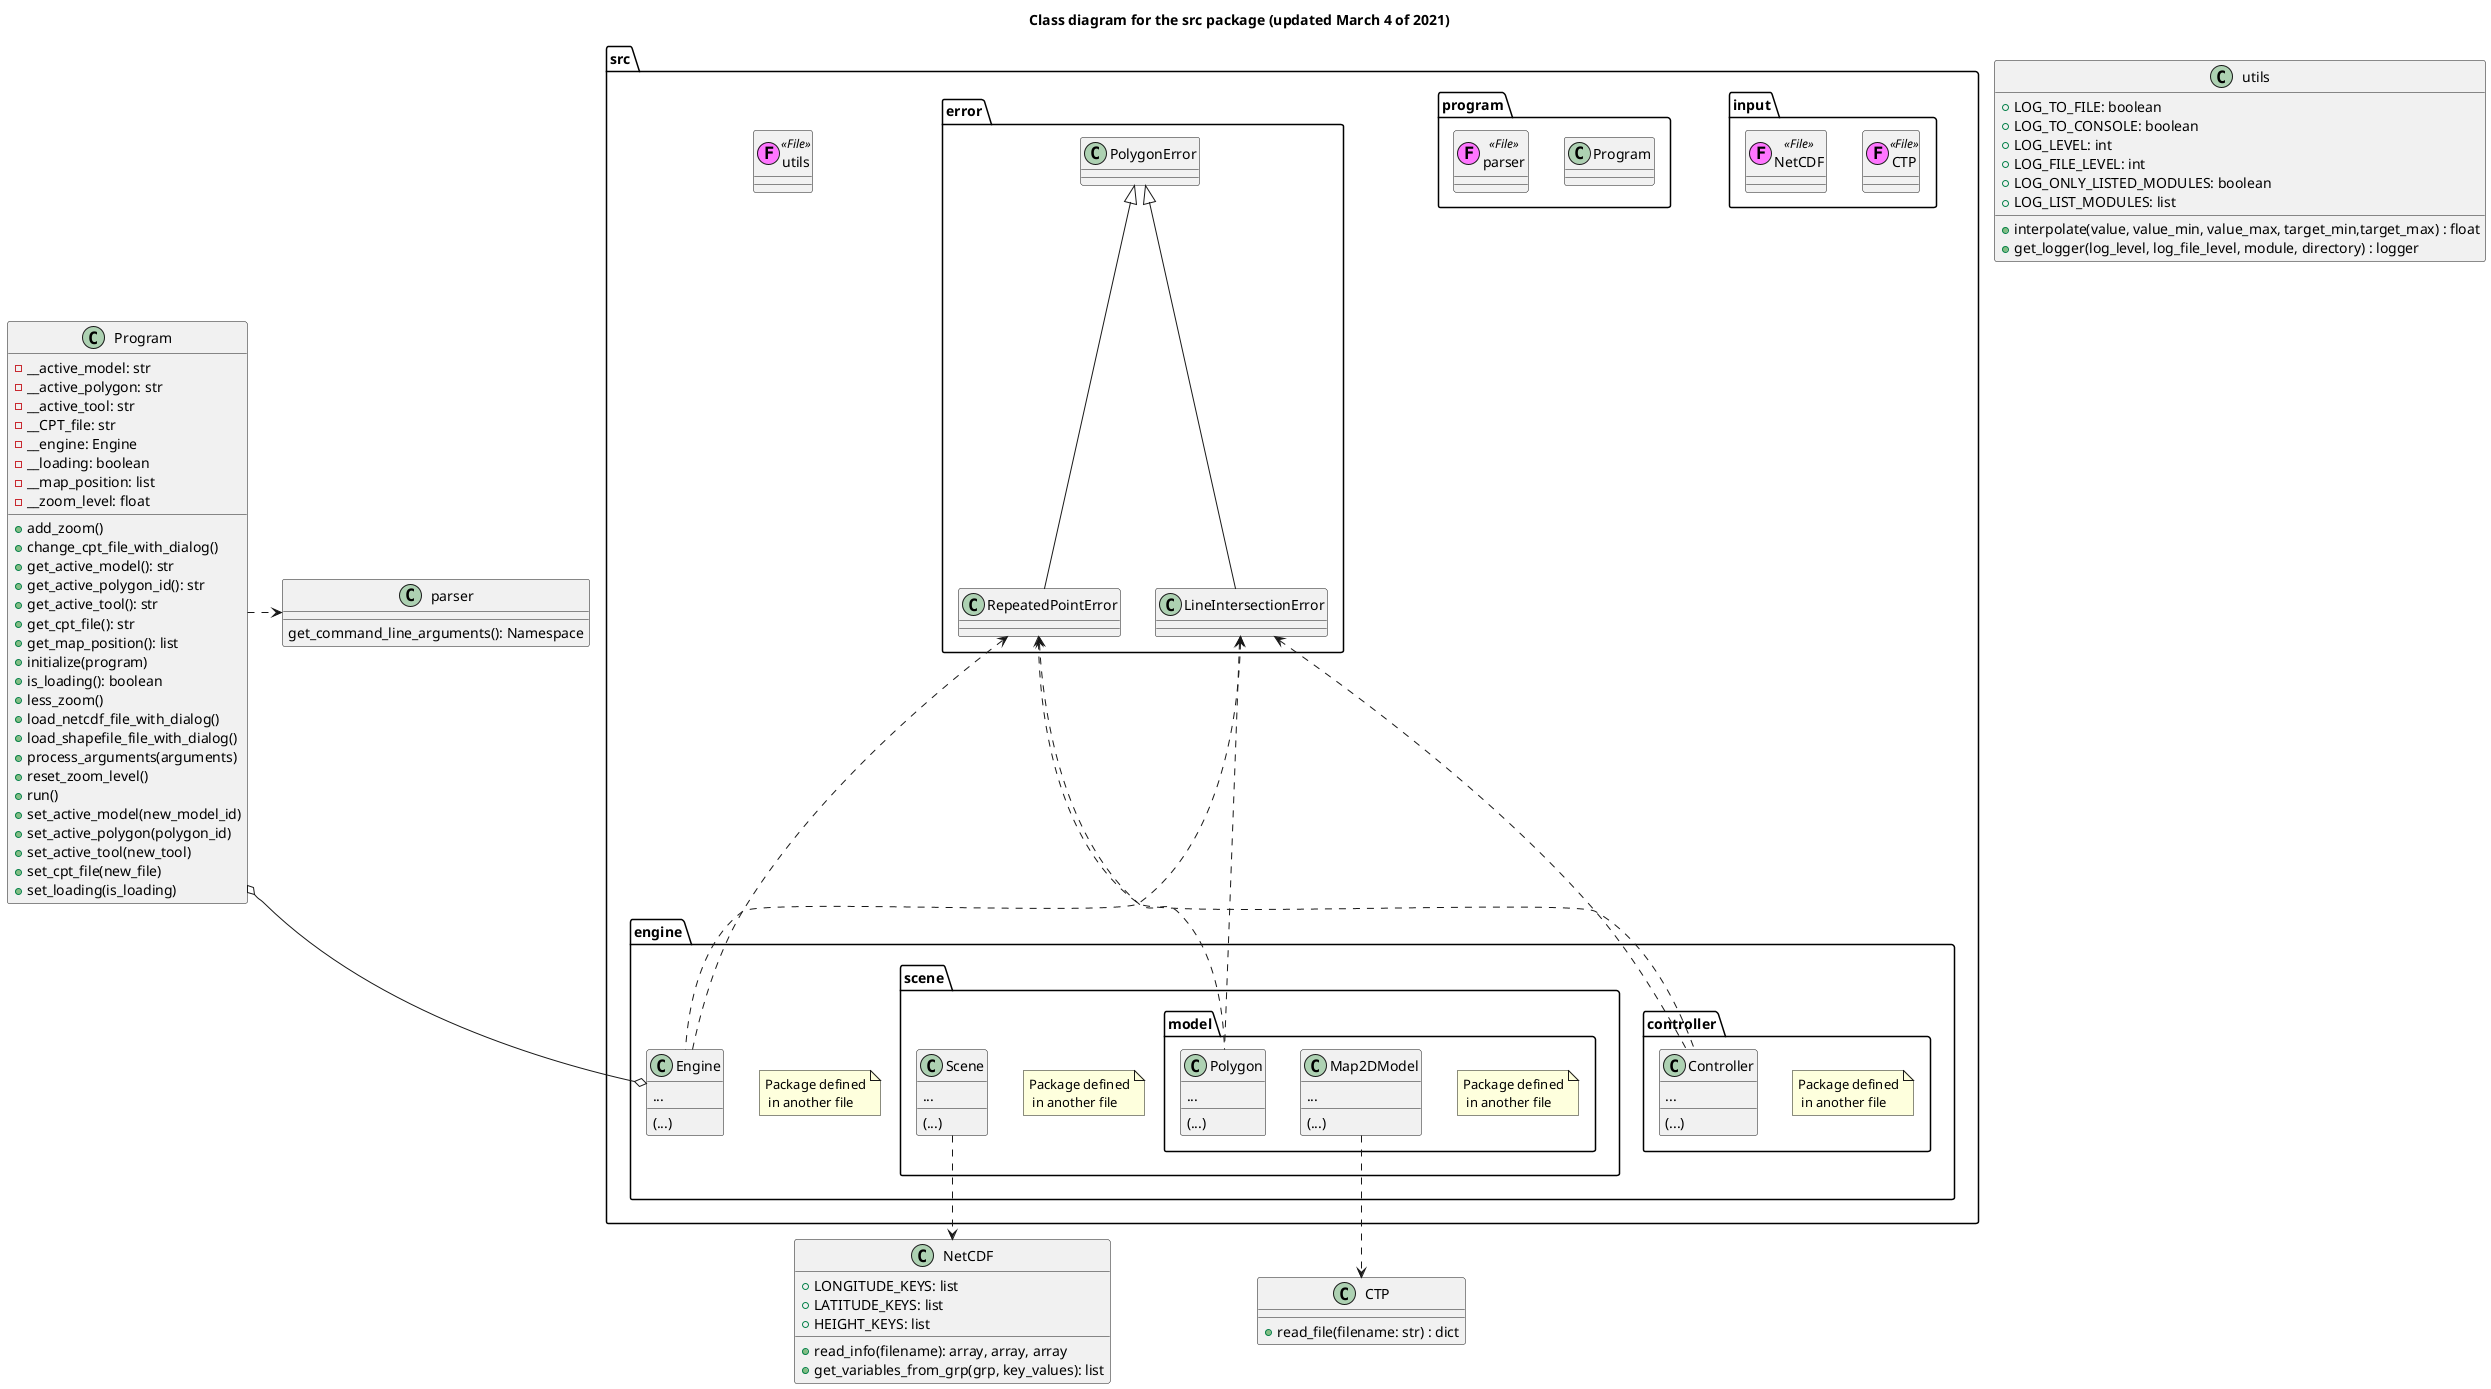 @startuml
'https://plantuml.com/class-diagram

title Class diagram for the src package (updated March 4 of 2021)

!$file = "(F,#ff75ff) File"

package src {

    class utils <<$file>>

    package input {
        class CTP <<$file>>
        class NetCDF <<$file>>
    }

    package program {

        class Program
        class parser <<$file>>
    }

    package error {
        class PolygonError
        class RepeatedPointError
        class LineIntersectionError
    }

    package engine {
        note "Package defined\n in another file" as n

        class Engine {
            ...
            (...)
        }

        package controller {
            note "Package defined\n in another file" as n8
            class Controller {
                ...
                (...)
            }
        }

        package scene {
            note "Package defined\n in another file" as n6

            class Scene {
                ...
                (...)
            }

            package model {
                note "Package defined\n in another file" as n7

                class Map2DModel {
                    ...
                    (...)
                }

                class Polygon {
                    ...
                    (...)
                }

            }
        }

    }
}

class CTP {
    + read_file(filename: str) : dict
}

class NetCDF {
    + LONGITUDE_KEYS: list
    + LATITUDE_KEYS: list
    + HEIGHT_KEYS: list

    + read_info(filename): array, array, array
    + get_variables_from_grp(grp, key_values): list
}

class utils {
    + LOG_TO_FILE: boolean
    + LOG_TO_CONSOLE: boolean
    + LOG_LEVEL: int
    + LOG_FILE_LEVEL: int
    + LOG_ONLY_LISTED_MODULES: boolean
    + LOG_LIST_MODULES: list

    + interpolate(value, value_min, value_max, target_min,target_max) : float
    + get_logger(log_level, log_file_level, module, directory) : logger
}

class Program {
    - __active_model: str
    - __active_polygon: str
    - __active_tool: str
    - __CPT_file: str
    - __engine: Engine
    - __loading: boolean
    - __map_position: list
    - __zoom_level: float

    + add_zoom()
    + change_cpt_file_with_dialog()
    + get_active_model(): str
    + get_active_polygon_id(): str
    + get_active_tool(): str
    + get_cpt_file(): str
    + get_map_position(): list
    + initialize(program)
    + is_loading(): boolean
    + less_zoom()
    + load_netcdf_file_with_dialog()
    + load_shapefile_file_with_dialog()
    + process_arguments(arguments)
    + reset_zoom_level()
    + run()
    + set_active_model(new_model_id)
    + set_active_polygon(polygon_id)
    + set_active_tool(new_tool)
    + set_cpt_file(new_file)
    + set_loading(is_loading)
}

class parser {
    get_command_line_arguments(): Namespace
}

Program o--o Engine

Program .> parser

Engine -u.> LineIntersectionError
Engine -u.> RepeatedPointError

Controller -u.> LineIntersectionError
Controller -u.> RepeatedPointError

Polygon -u.> LineIntersectionError
Polygon -u.> RepeatedPointError


PolygonError <|-- RepeatedPointError
PolygonError <|-- LineIntersectionError

Scene -d.> NetCDF
Map2DModel -d.> CTP

@enduml